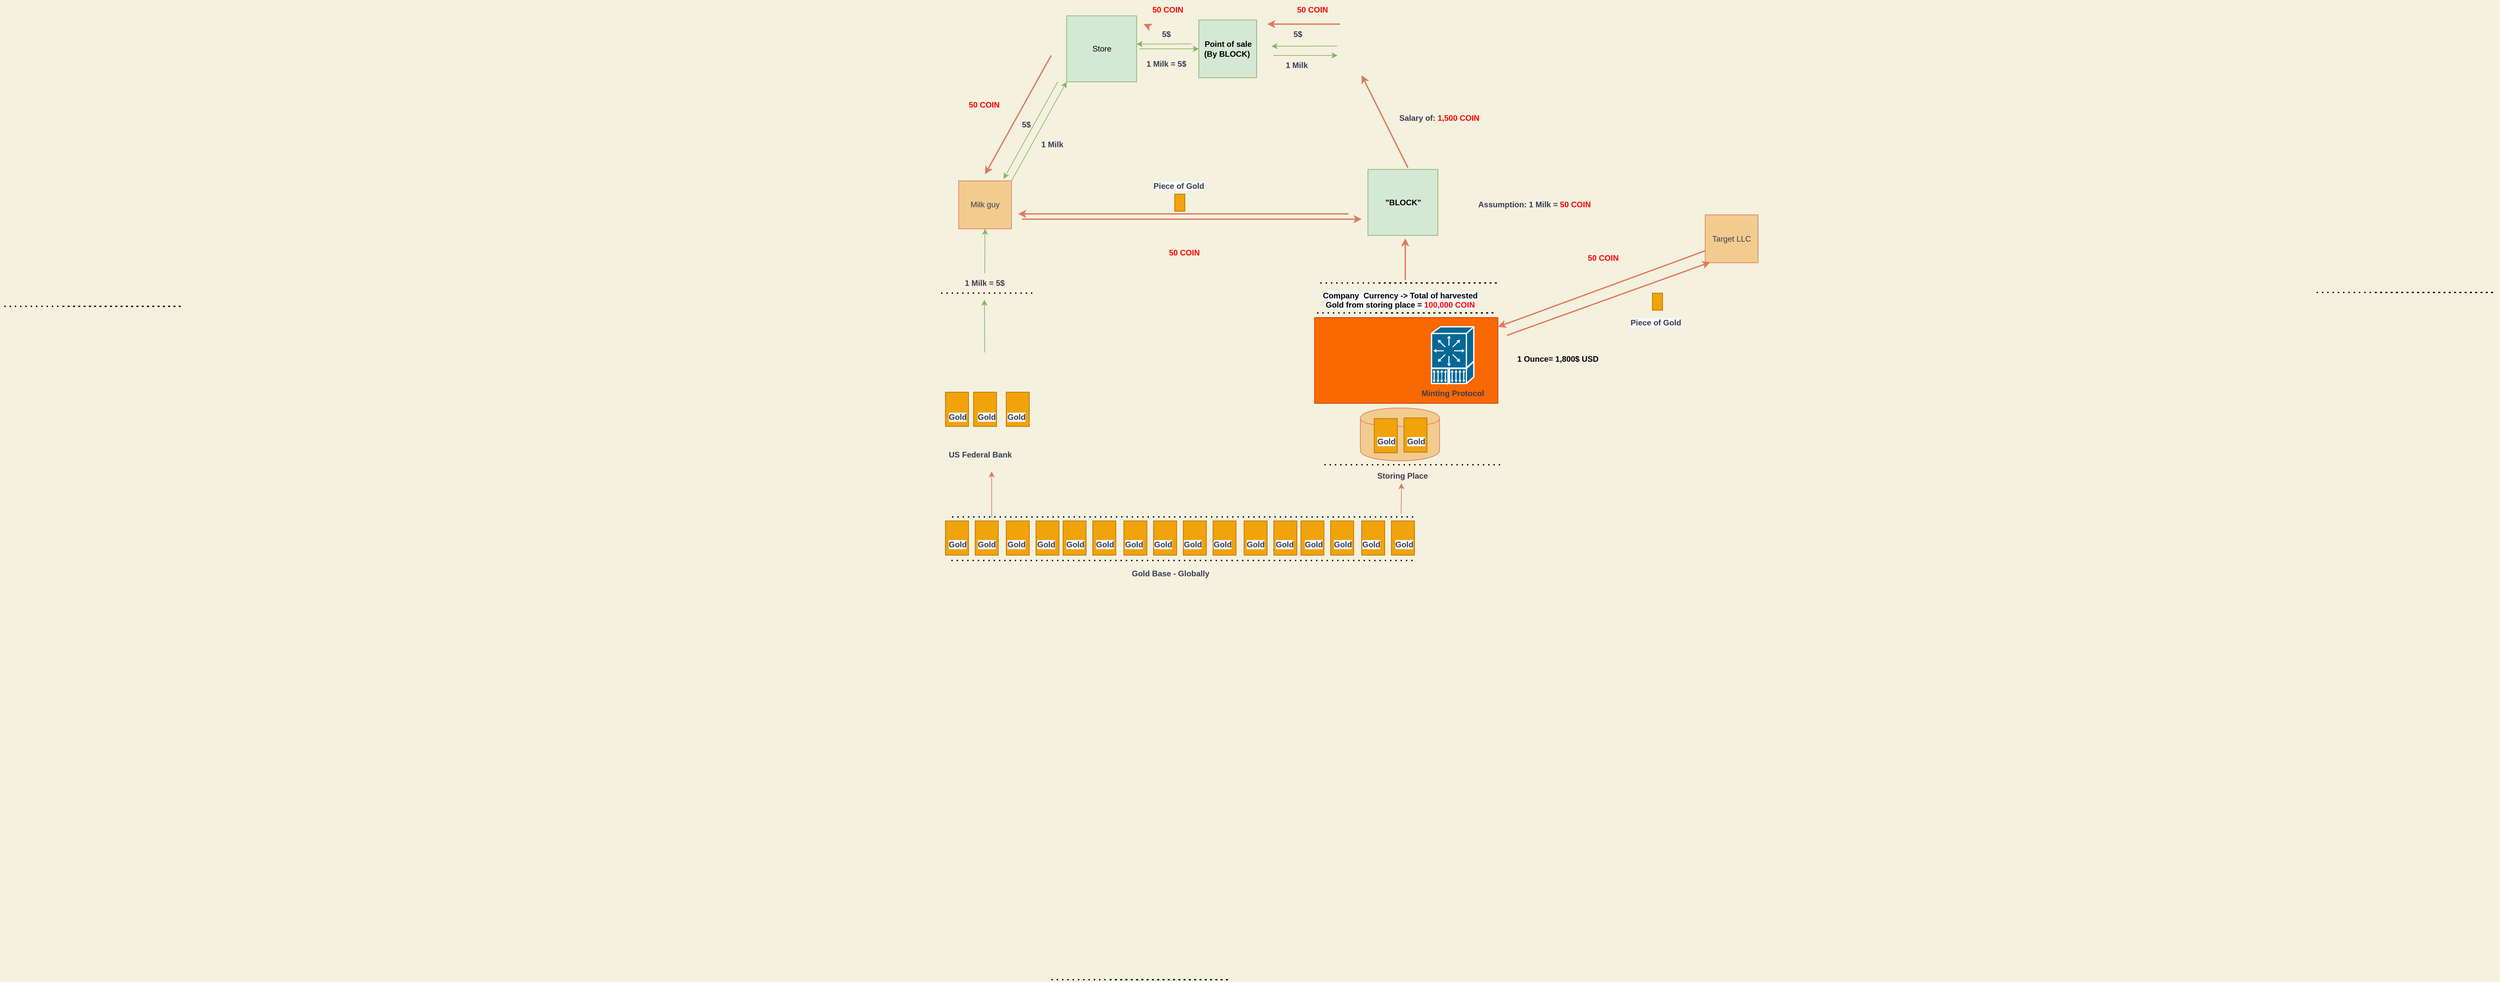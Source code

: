 <mxfile version="16.6.1" type="github" pages="3">
  <diagram id="1RQBEhvvw9E_qo1DuB-Y" name="Concept">
    <mxGraphModel dx="2782" dy="722" grid="1" gridSize="10" guides="1" tooltips="1" connect="1" arrows="1" fold="1" page="0" pageScale="1" pageWidth="850" pageHeight="1100" background="#F4F1DE" math="0" shadow="0">
      <root>
        <mxCell id="0" />
        <mxCell id="1" parent="0" />
        <mxCell id="aySLqCmoyYP6cFKyh9WH-125" value="" style="rounded=0;whiteSpace=wrap;html=1;labelBackgroundColor=#FF3333;sketch=0;fontColor=#000000;strokeColor=#C73500;fillColor=#fa6800;" parent="1" vertex="1">
          <mxGeometry x="638.75" y="677" width="277.5" height="130" as="geometry" />
        </mxCell>
        <mxCell id="aySLqCmoyYP6cFKyh9WH-80" value="" style="shape=cylinder;whiteSpace=wrap;html=1;boundedLbl=1;backgroundOutline=1;rounded=0;sketch=0;fontColor=#393C56;strokeColor=#E07A5F;fillColor=#F2CC8F;" parent="1" vertex="1">
          <mxGeometry x="708" y="814" width="120" height="80" as="geometry" />
        </mxCell>
        <mxCell id="aySLqCmoyYP6cFKyh9WH-1" value="&lt;b&gt;Point of sale (By BLOCK)&amp;nbsp;&lt;/b&gt;" style="whiteSpace=wrap;html=1;aspect=fixed;fillColor=#d5e8d4;strokeColor=#82b366;" parent="1" vertex="1">
          <mxGeometry x="463.5" y="226.25" width="87.5" height="87.5" as="geometry" />
        </mxCell>
        <mxCell id="aySLqCmoyYP6cFKyh9WH-3" value="Store" style="whiteSpace=wrap;html=1;aspect=fixed;fillColor=#d5e8d4;strokeColor=#82b366;" parent="1" vertex="1">
          <mxGeometry x="263.5" y="220" width="105.88" height="100" as="geometry" />
        </mxCell>
        <mxCell id="aySLqCmoyYP6cFKyh9WH-4" value="Milk guy" style="whiteSpace=wrap;html=1;aspect=fixed;fillColor=#F2CC8F;strokeColor=#E07A5F;fontColor=#393C56;" parent="1" vertex="1">
          <mxGeometry x="100" y="470" width="80" height="72.61" as="geometry" />
        </mxCell>
        <mxCell id="aySLqCmoyYP6cFKyh9WH-5" value="" style="endArrow=classic;html=1;rounded=0;entryX=0;entryY=1;entryDx=0;entryDy=0;exitX=1;exitY=0;exitDx=0;exitDy=0;labelBackgroundColor=#F4F1DE;strokeColor=#82b366;fontColor=#393C56;fillColor=#d5e8d4;" parent="1" source="aySLqCmoyYP6cFKyh9WH-4" target="aySLqCmoyYP6cFKyh9WH-3" edge="1">
          <mxGeometry width="50" height="50" relative="1" as="geometry">
            <mxPoint x="230" y="520" as="sourcePoint" />
            <mxPoint x="280" y="470" as="targetPoint" />
          </mxGeometry>
        </mxCell>
        <mxCell id="aySLqCmoyYP6cFKyh9WH-6" value="" style="endArrow=classic;html=1;rounded=0;labelBackgroundColor=#F4F1DE;strokeColor=#82b366;fontColor=#393C56;fillColor=#d5e8d4;" parent="1" target="aySLqCmoyYP6cFKyh9WH-1" edge="1">
          <mxGeometry width="50" height="50" relative="1" as="geometry">
            <mxPoint x="373.5" y="270" as="sourcePoint" />
            <mxPoint x="433.5" y="270" as="targetPoint" />
          </mxGeometry>
        </mxCell>
        <mxCell id="aySLqCmoyYP6cFKyh9WH-9" value="1 Milk = 5$" style="text;html=1;strokeColor=none;fillColor=none;align=center;verticalAlign=middle;whiteSpace=wrap;rounded=0;sketch=0;fontColor=#393C56;fontStyle=1" parent="1" vertex="1">
          <mxGeometry x="90" y="610" width="99" height="30" as="geometry" />
        </mxCell>
        <mxCell id="aySLqCmoyYP6cFKyh9WH-10" value="" style="endArrow=classic;html=1;rounded=0;entryX=0.5;entryY=1;entryDx=0;entryDy=0;exitX=0.5;exitY=0;exitDx=0;exitDy=0;labelBackgroundColor=#F4F1DE;strokeColor=#82b366;fontColor=#393C56;fillColor=#d5e8d4;" parent="1" source="aySLqCmoyYP6cFKyh9WH-9" target="aySLqCmoyYP6cFKyh9WH-4" edge="1">
          <mxGeometry width="50" height="50" relative="1" as="geometry">
            <mxPoint x="60" y="640" as="sourcePoint" />
            <mxPoint x="170" y="590" as="targetPoint" />
          </mxGeometry>
        </mxCell>
        <mxCell id="aySLqCmoyYP6cFKyh9WH-11" value="1 Milk&amp;nbsp;" style="text;html=1;strokeColor=none;fillColor=none;align=center;verticalAlign=middle;whiteSpace=wrap;rounded=0;sketch=0;fontColor=#393C56;fontStyle=1" parent="1" vertex="1">
          <mxGeometry x="194" y="400" width="99" height="30" as="geometry" />
        </mxCell>
        <mxCell id="aySLqCmoyYP6cFKyh9WH-12" value="1 Milk = 5$" style="text;html=1;strokeColor=none;fillColor=none;align=center;verticalAlign=middle;whiteSpace=wrap;rounded=0;sketch=0;fontColor=#393C56;fontStyle=1" parent="1" vertex="1">
          <mxGeometry x="364.5" y="277.5" width="99" height="30" as="geometry" />
        </mxCell>
        <mxCell id="aySLqCmoyYP6cFKyh9WH-13" value="5$" style="text;html=1;strokeColor=none;fillColor=none;align=center;verticalAlign=middle;whiteSpace=wrap;rounded=0;sketch=0;fontColor=#393C56;fontStyle=1" parent="1" vertex="1">
          <mxGeometry x="153" y="370" width="99" height="30" as="geometry" />
        </mxCell>
        <mxCell id="aySLqCmoyYP6cFKyh9WH-14" value="" style="endArrow=classic;html=1;rounded=0;labelBackgroundColor=#F4F1DE;strokeColor=#82b366;fontColor=#393C56;fillColor=#d5e8d4;" parent="1" edge="1">
          <mxGeometry width="50" height="50" relative="1" as="geometry">
            <mxPoint x="250" y="320" as="sourcePoint" />
            <mxPoint x="168" y="467" as="targetPoint" />
          </mxGeometry>
        </mxCell>
        <mxCell id="aySLqCmoyYP6cFKyh9WH-16" value="" style="endArrow=classic;html=1;rounded=0;labelBackgroundColor=#F4F1DE;strokeColor=#82b366;fontColor=#393C56;fillColor=#d5e8d4;exitX=0;exitY=0;exitDx=0;exitDy=0;" parent="1" edge="1">
          <mxGeometry width="50" height="50" relative="1" as="geometry">
            <mxPoint x="576.5" y="280" as="sourcePoint" />
            <mxPoint x="673.5" y="280" as="targetPoint" />
          </mxGeometry>
        </mxCell>
        <mxCell id="aySLqCmoyYP6cFKyh9WH-17" value="1 Milk&amp;nbsp;" style="text;html=1;strokeColor=none;fillColor=none;align=center;verticalAlign=middle;whiteSpace=wrap;rounded=0;sketch=0;fontColor=#393C56;fontStyle=1" parent="1" vertex="1">
          <mxGeometry x="563.5" y="280" width="99" height="30" as="geometry" />
        </mxCell>
        <mxCell id="aySLqCmoyYP6cFKyh9WH-18" value="5$" style="text;html=1;strokeColor=none;fillColor=none;align=center;verticalAlign=middle;whiteSpace=wrap;rounded=0;sketch=0;fontColor=#393C56;fontStyle=1" parent="1" vertex="1">
          <mxGeometry x="563.5" y="232.5" width="99" height="30" as="geometry" />
        </mxCell>
        <mxCell id="aySLqCmoyYP6cFKyh9WH-19" value="" style="endArrow=classic;html=1;rounded=0;labelBackgroundColor=#F4F1DE;strokeColor=#82b366;fontColor=#393C56;fillColor=#d5e8d4;exitX=-0.011;exitY=0.429;exitDx=0;exitDy=0;exitPerimeter=0;" parent="1" edge="1">
          <mxGeometry width="50" height="50" relative="1" as="geometry">
            <mxPoint x="672.648" y="265.747" as="sourcePoint" />
            <mxPoint x="573.5" y="266" as="targetPoint" />
          </mxGeometry>
        </mxCell>
        <mxCell id="aySLqCmoyYP6cFKyh9WH-22" value="" style="shape=image;html=1;verticalAlign=top;verticalLabelPosition=bottom;labelBackgroundColor=#ffffff;imageAspect=0;aspect=fixed;image=https://cdn0.iconfinder.com/data/icons/user-pictures/100/malecostume-128.png;rounded=0;sketch=0;fontColor=#393C56;strokeColor=#E07A5F;fillColor=#F2CC8F;" parent="1" vertex="1">
          <mxGeometry x="683.5" y="241" width="58" height="58" as="geometry" />
        </mxCell>
        <mxCell id="aySLqCmoyYP6cFKyh9WH-24" value="" style="shape=image;html=1;verticalAlign=top;verticalLabelPosition=bottom;labelBackgroundColor=#ffffff;imageAspect=0;aspect=fixed;image=https://cdn1.iconfinder.com/data/icons/office-workers-2/64/Office_Outline_Icon_64px_storage_pencil-128.png;rounded=0;sketch=0;fontColor=#393C56;strokeColor=#E07A5F;fillColor=#F2CC8F;" parent="1" vertex="1">
          <mxGeometry x="33" y="730" width="150" height="150" as="geometry" />
        </mxCell>
        <mxCell id="aySLqCmoyYP6cFKyh9WH-25" value="" style="shape=image;html=1;verticalAlign=top;verticalLabelPosition=bottom;labelBackgroundColor=#ffffff;imageAspect=0;aspect=fixed;image=https://cdn1.iconfinder.com/data/icons/office-workers-2/64/Office_Outline_Icon_64px_storage_pencil-128.png;rounded=0;sketch=0;fontColor=#393C56;strokeColor=#E07A5F;fillColor=#F2CC8F;" parent="1" vertex="1">
          <mxGeometry x="59.94" y="730" width="150" height="150" as="geometry" />
        </mxCell>
        <mxCell id="aySLqCmoyYP6cFKyh9WH-26" value="" style="shape=image;html=1;verticalAlign=top;verticalLabelPosition=bottom;labelBackgroundColor=#ffffff;imageAspect=0;aspect=fixed;image=https://cdn1.iconfinder.com/data/icons/office-workers-2/64/Office_Outline_Icon_64px_storage_pencil-128.png;rounded=0;sketch=0;fontColor=#393C56;strokeColor=#E07A5F;fillColor=#F2CC8F;" parent="1" vertex="1">
          <mxGeometry x="102" y="730" width="150" height="150" as="geometry" />
        </mxCell>
        <mxCell id="aySLqCmoyYP6cFKyh9WH-27" value="US&amp;nbsp;&lt;span&gt;Federal Bank&amp;nbsp;&lt;/span&gt;" style="text;html=1;strokeColor=none;fillColor=none;align=center;verticalAlign=middle;whiteSpace=wrap;rounded=0;sketch=0;fontColor=#393C56;fontStyle=1" parent="1" vertex="1">
          <mxGeometry x="54.44" y="870" width="161" height="30" as="geometry" />
        </mxCell>
        <mxCell id="aySLqCmoyYP6cFKyh9WH-28" value="" style="endArrow=classic;html=1;rounded=0;labelBackgroundColor=#F4F1DE;strokeColor=#82b366;fontColor=#393C56;fillColor=#d5e8d4;exitX=0.25;exitY=0;exitDx=0;exitDy=0;" parent="1" source="aySLqCmoyYP6cFKyh9WH-26" edge="1">
          <mxGeometry width="50" height="50" relative="1" as="geometry">
            <mxPoint x="170" y="710" as="sourcePoint" />
            <mxPoint x="139" y="650" as="targetPoint" />
          </mxGeometry>
        </mxCell>
        <mxCell id="aySLqCmoyYP6cFKyh9WH-30" value="" style="rounded=0;whiteSpace=wrap;html=1;sketch=0;fontColor=#000000;strokeColor=#BD7000;fillColor=#f0a30a;fontStyle=1" parent="1" vertex="1">
          <mxGeometry x="80" y="985" width="35" height="52" as="geometry" />
        </mxCell>
        <mxCell id="aySLqCmoyYP6cFKyh9WH-31" value="" style="rounded=0;whiteSpace=wrap;html=1;sketch=0;fontColor=#000000;strokeColor=#BD7000;fillColor=#f0a30a;fontStyle=1" parent="1" vertex="1">
          <mxGeometry x="125" y="985" width="35" height="52" as="geometry" />
        </mxCell>
        <mxCell id="aySLqCmoyYP6cFKyh9WH-32" value="" style="rounded=0;whiteSpace=wrap;html=1;sketch=0;fontColor=#000000;strokeColor=#BD7000;fillColor=#f0a30a;fontStyle=1" parent="1" vertex="1">
          <mxGeometry x="172" y="985" width="35" height="52" as="geometry" />
        </mxCell>
        <mxCell id="aySLqCmoyYP6cFKyh9WH-33" value="" style="rounded=0;whiteSpace=wrap;html=1;sketch=0;fontColor=#000000;strokeColor=#BD7000;fillColor=#f0a30a;fontStyle=1" parent="1" vertex="1">
          <mxGeometry x="217" y="985" width="35" height="52" as="geometry" />
        </mxCell>
        <mxCell id="aySLqCmoyYP6cFKyh9WH-34" value="" style="rounded=0;whiteSpace=wrap;html=1;sketch=0;fontColor=#000000;strokeColor=#BD7000;fillColor=#f0a30a;" parent="1" vertex="1">
          <mxGeometry x="258" y="985" width="35" height="52" as="geometry" />
        </mxCell>
        <mxCell id="aySLqCmoyYP6cFKyh9WH-35" value="" style="rounded=0;whiteSpace=wrap;html=1;sketch=0;fontColor=#000000;strokeColor=#BD7000;fillColor=#f0a30a;" parent="1" vertex="1">
          <mxGeometry x="303" y="985" width="35" height="52" as="geometry" />
        </mxCell>
        <mxCell id="aySLqCmoyYP6cFKyh9WH-36" value="" style="rounded=0;whiteSpace=wrap;html=1;sketch=0;fontColor=#000000;strokeColor=#BD7000;fillColor=#f0a30a;" parent="1" vertex="1">
          <mxGeometry x="350" y="985" width="35" height="52" as="geometry" />
        </mxCell>
        <mxCell id="aySLqCmoyYP6cFKyh9WH-37" value="" style="rounded=0;whiteSpace=wrap;html=1;sketch=0;fontColor=#000000;strokeColor=#BD7000;fillColor=#f0a30a;" parent="1" vertex="1">
          <mxGeometry x="395" y="985" width="35" height="52" as="geometry" />
        </mxCell>
        <mxCell id="aySLqCmoyYP6cFKyh9WH-38" value="" style="rounded=0;whiteSpace=wrap;html=1;sketch=0;fontColor=#000000;strokeColor=#BD7000;fillColor=#f0a30a;fontStyle=1" parent="1" vertex="1">
          <mxGeometry x="440" y="985" width="35" height="52" as="geometry" />
        </mxCell>
        <mxCell id="aySLqCmoyYP6cFKyh9WH-39" value="" style="rounded=0;whiteSpace=wrap;html=1;sketch=0;fontColor=#000000;strokeColor=#BD7000;fillColor=#f0a30a;fontStyle=1" parent="1" vertex="1">
          <mxGeometry x="485" y="985" width="35" height="52" as="geometry" />
        </mxCell>
        <mxCell id="aySLqCmoyYP6cFKyh9WH-40" value="" style="rounded=0;whiteSpace=wrap;html=1;sketch=0;fontColor=#000000;strokeColor=#BD7000;fillColor=#f0a30a;fontStyle=1" parent="1" vertex="1">
          <mxGeometry x="532" y="985" width="35" height="52" as="geometry" />
        </mxCell>
        <mxCell id="aySLqCmoyYP6cFKyh9WH-41" value="" style="rounded=0;whiteSpace=wrap;html=1;sketch=0;fontColor=#000000;strokeColor=#BD7000;fillColor=#f0a30a;fontStyle=1" parent="1" vertex="1">
          <mxGeometry x="577" y="985" width="35" height="52" as="geometry" />
        </mxCell>
        <mxCell id="aySLqCmoyYP6cFKyh9WH-42" value="" style="rounded=0;whiteSpace=wrap;html=1;sketch=0;fontColor=#000000;strokeColor=#BD7000;fillColor=#f0a30a;" parent="1" vertex="1">
          <mxGeometry x="618" y="985" width="35" height="52" as="geometry" />
        </mxCell>
        <mxCell id="aySLqCmoyYP6cFKyh9WH-43" value="" style="rounded=0;whiteSpace=wrap;html=1;sketch=0;fontColor=#000000;strokeColor=#BD7000;fillColor=#f0a30a;" parent="1" vertex="1">
          <mxGeometry x="663" y="985" width="35" height="52" as="geometry" />
        </mxCell>
        <mxCell id="aySLqCmoyYP6cFKyh9WH-44" value="" style="rounded=0;whiteSpace=wrap;html=1;sketch=0;fontColor=#000000;strokeColor=#BD7000;fillColor=#f0a30a;" parent="1" vertex="1">
          <mxGeometry x="710" y="985" width="35" height="52" as="geometry" />
        </mxCell>
        <mxCell id="aySLqCmoyYP6cFKyh9WH-45" value="" style="rounded=0;whiteSpace=wrap;html=1;sketch=0;fontColor=#000000;strokeColor=#BD7000;fillColor=#f0a30a;" parent="1" vertex="1">
          <mxGeometry x="755" y="985" width="35" height="52" as="geometry" />
        </mxCell>
        <mxCell id="aySLqCmoyYP6cFKyh9WH-46" value="&lt;b&gt;Gold&lt;/b&gt;&lt;b&gt;&amp;nbsp;Base - Globally&amp;nbsp;&lt;/b&gt;" style="text;html=1;strokeColor=none;fillColor=none;align=center;verticalAlign=middle;whiteSpace=wrap;rounded=0;sketch=0;fontColor=#393C56;" parent="1" vertex="1">
          <mxGeometry x="360" y="1050" width="125" height="30" as="geometry" />
        </mxCell>
        <mxCell id="aySLqCmoyYP6cFKyh9WH-47" value="" style="endArrow=none;dashed=1;html=1;dashPattern=1 3;strokeWidth=2;rounded=1;sketch=0;fontColor=#393C56;fillColor=#F2CC8F;curved=0;" parent="1" edge="1">
          <mxGeometry width="50" height="50" relative="1" as="geometry">
            <mxPoint x="90" y="979" as="sourcePoint" />
            <mxPoint x="790" y="979" as="targetPoint" />
            <Array as="points">
              <mxPoint x="90" y="979" />
            </Array>
          </mxGeometry>
        </mxCell>
        <mxCell id="aySLqCmoyYP6cFKyh9WH-48" value="" style="endArrow=none;dashed=1;html=1;dashPattern=1 3;strokeWidth=2;rounded=1;sketch=0;fontColor=#393C56;fillColor=#F2CC8F;curved=0;" parent="1" edge="1">
          <mxGeometry width="50" height="50" relative="1" as="geometry">
            <mxPoint x="89" y="1045" as="sourcePoint" />
            <mxPoint x="789" y="1045" as="targetPoint" />
            <Array as="points">
              <mxPoint x="89" y="1045" />
            </Array>
          </mxGeometry>
        </mxCell>
        <mxCell id="aySLqCmoyYP6cFKyh9WH-49" value="" style="rounded=0;whiteSpace=wrap;html=1;sketch=0;fontColor=#000000;strokeColor=#BD7000;fillColor=#f0a30a;fontStyle=1" parent="1" vertex="1">
          <mxGeometry x="122.5" y="790" width="35" height="52" as="geometry" />
        </mxCell>
        <mxCell id="aySLqCmoyYP6cFKyh9WH-50" value="" style="rounded=0;whiteSpace=wrap;html=1;sketch=0;fontColor=#000000;strokeColor=#BD7000;fillColor=#f0a30a;fontStyle=1" parent="1" vertex="1">
          <mxGeometry x="80" y="790" width="35" height="52" as="geometry" />
        </mxCell>
        <mxCell id="aySLqCmoyYP6cFKyh9WH-51" value="" style="rounded=0;whiteSpace=wrap;html=1;sketch=0;fontColor=#000000;strokeColor=#BD7000;fillColor=#f0a30a;fontStyle=1" parent="1" vertex="1">
          <mxGeometry x="172" y="790" width="35" height="52" as="geometry" />
        </mxCell>
        <mxCell id="aySLqCmoyYP6cFKyh9WH-52" value="" style="endArrow=none;dashed=1;html=1;dashPattern=1 3;strokeWidth=2;rounded=1;sketch=0;fontColor=#393C56;fillColor=#F2CC8F;curved=0;" parent="1" edge="1">
          <mxGeometry width="50" height="50" relative="1" as="geometry">
            <mxPoint x="73.5" y="640" as="sourcePoint" />
            <mxPoint x="211.5" y="640" as="targetPoint" />
            <Array as="points">
              <mxPoint x="73.5" y="640" />
            </Array>
          </mxGeometry>
        </mxCell>
        <mxCell id="aySLqCmoyYP6cFKyh9WH-54" value="" style="endArrow=classic;html=1;rounded=1;sketch=0;fontColor=#393C56;strokeColor=#E07A5F;fillColor=#F2CC8F;curved=0;" parent="1" edge="1">
          <mxGeometry width="50" height="50" relative="1" as="geometry">
            <mxPoint x="150" y="980" as="sourcePoint" />
            <mxPoint x="150" y="910" as="targetPoint" />
          </mxGeometry>
        </mxCell>
        <mxCell id="aySLqCmoyYP6cFKyh9WH-56" value="&lt;b&gt;&quot;BLOCK&quot;&lt;/b&gt;" style="whiteSpace=wrap;html=1;aspect=fixed;fillColor=#d5e8d4;strokeColor=#82b366;" parent="1" vertex="1">
          <mxGeometry x="719.5" y="452.61" width="105.88" height="100" as="geometry" />
        </mxCell>
        <mxCell id="aySLqCmoyYP6cFKyh9WH-57" value="" style="shape=mxgraph.cisco.computers_and_peripherals.pc_adapter_card;html=1;pointerEvents=1;dashed=0;fillColor=#036897;strokeColor=#ffffff;strokeWidth=2;verticalLabelPosition=bottom;verticalAlign=top;align=center;outlineConnect=0;rounded=0;sketch=0;fontColor=#393C56;" parent="1" vertex="1">
          <mxGeometry x="815.75" y="691" width="64" height="86" as="geometry" />
        </mxCell>
        <mxCell id="aySLqCmoyYP6cFKyh9WH-58" value="" style="rounded=0;whiteSpace=wrap;html=1;sketch=0;fontColor=#000000;strokeColor=#BD7000;fillColor=#f0a30a;" parent="1" vertex="1">
          <mxGeometry x="774" y="829" width="35" height="52" as="geometry" />
        </mxCell>
        <mxCell id="aySLqCmoyYP6cFKyh9WH-59" value="" style="rounded=0;whiteSpace=wrap;html=1;sketch=0;fontColor=#000000;strokeColor=#BD7000;fillColor=#f0a30a;" parent="1" vertex="1">
          <mxGeometry x="729" y="830" width="35" height="52" as="geometry" />
        </mxCell>
        <mxCell id="aySLqCmoyYP6cFKyh9WH-60" value="&lt;b style=&quot;color: rgb(57, 60, 86); font-family: helvetica; font-size: 12px; font-style: normal; letter-spacing: normal; text-align: center; text-indent: 0px; text-transform: none; word-spacing: 0px; background-color: rgb(248, 249, 250);&quot;&gt;Gold&lt;/b&gt;" style="text;whiteSpace=wrap;html=1;fontColor=#393C56;" parent="1" vertex="1">
          <mxGeometry x="83" y="1007" width="50" height="30" as="geometry" />
        </mxCell>
        <mxCell id="aySLqCmoyYP6cFKyh9WH-61" value="&lt;b style=&quot;color: rgb(57, 60, 86); font-family: helvetica; font-size: 12px; font-style: normal; letter-spacing: normal; text-align: center; text-indent: 0px; text-transform: none; word-spacing: 0px; background-color: rgb(248, 249, 250);&quot;&gt;Gold&lt;/b&gt;" style="text;whiteSpace=wrap;html=1;fontColor=#393C56;" parent="1" vertex="1">
          <mxGeometry x="127" y="1007" width="50" height="30" as="geometry" />
        </mxCell>
        <mxCell id="aySLqCmoyYP6cFKyh9WH-62" value="&lt;b style=&quot;color: rgb(57, 60, 86); font-family: helvetica; font-size: 12px; font-style: normal; letter-spacing: normal; text-align: center; text-indent: 0px; text-transform: none; word-spacing: 0px; background-color: rgb(248, 249, 250);&quot;&gt;Gold&lt;/b&gt;" style="text;whiteSpace=wrap;html=1;fontColor=#393C56;" parent="1" vertex="1">
          <mxGeometry x="172" y="1007" width="50" height="30" as="geometry" />
        </mxCell>
        <mxCell id="aySLqCmoyYP6cFKyh9WH-63" value="&lt;b style=&quot;color: rgb(57, 60, 86); font-family: helvetica; font-size: 12px; font-style: normal; letter-spacing: normal; text-align: center; text-indent: 0px; text-transform: none; word-spacing: 0px; background-color: rgb(248, 249, 250);&quot;&gt;Gold&lt;/b&gt;" style="text;whiteSpace=wrap;html=1;fontColor=#393C56;" parent="1" vertex="1">
          <mxGeometry x="217" y="1007" width="50" height="30" as="geometry" />
        </mxCell>
        <mxCell id="aySLqCmoyYP6cFKyh9WH-64" value="&lt;b style=&quot;color: rgb(57, 60, 86); font-family: helvetica; font-size: 12px; font-style: normal; letter-spacing: normal; text-align: center; text-indent: 0px; text-transform: none; word-spacing: 0px; background-color: rgb(248, 249, 250);&quot;&gt;Gold&lt;/b&gt;" style="text;whiteSpace=wrap;html=1;fontColor=#393C56;" parent="1" vertex="1">
          <mxGeometry x="261" y="1007" width="50" height="30" as="geometry" />
        </mxCell>
        <mxCell id="aySLqCmoyYP6cFKyh9WH-65" value="&lt;b style=&quot;color: rgb(57, 60, 86); font-family: helvetica; font-size: 12px; font-style: normal; letter-spacing: normal; text-align: center; text-indent: 0px; text-transform: none; word-spacing: 0px; background-color: rgb(248, 249, 250);&quot;&gt;Gold&lt;/b&gt;" style="text;whiteSpace=wrap;html=1;fontColor=#393C56;" parent="1" vertex="1">
          <mxGeometry x="306" y="1007" width="50" height="30" as="geometry" />
        </mxCell>
        <mxCell id="aySLqCmoyYP6cFKyh9WH-66" value="&lt;b style=&quot;color: rgb(57, 60, 86); font-family: helvetica; font-size: 12px; font-style: normal; letter-spacing: normal; text-align: center; text-indent: 0px; text-transform: none; word-spacing: 0px; background-color: rgb(248, 249, 250);&quot;&gt;Gold&lt;/b&gt;" style="text;whiteSpace=wrap;html=1;fontColor=#393C56;" parent="1" vertex="1">
          <mxGeometry x="350" y="1007" width="50" height="30" as="geometry" />
        </mxCell>
        <mxCell id="aySLqCmoyYP6cFKyh9WH-67" value="&lt;b style=&quot;color: rgb(57, 60, 86); font-family: helvetica; font-size: 12px; font-style: normal; letter-spacing: normal; text-align: center; text-indent: 0px; text-transform: none; word-spacing: 0px; background-color: rgb(248, 249, 250);&quot;&gt;Gold&lt;/b&gt;" style="text;whiteSpace=wrap;html=1;fontColor=#393C56;" parent="1" vertex="1">
          <mxGeometry x="394" y="1007" width="50" height="30" as="geometry" />
        </mxCell>
        <mxCell id="aySLqCmoyYP6cFKyh9WH-68" value="&lt;b style=&quot;color: rgb(57, 60, 86); font-family: helvetica; font-size: 12px; font-style: normal; letter-spacing: normal; text-align: center; text-indent: 0px; text-transform: none; word-spacing: 0px; background-color: rgb(248, 249, 250);&quot;&gt;Gold&lt;/b&gt;" style="text;whiteSpace=wrap;html=1;fontColor=#393C56;" parent="1" vertex="1">
          <mxGeometry x="439" y="1007" width="50" height="30" as="geometry" />
        </mxCell>
        <mxCell id="aySLqCmoyYP6cFKyh9WH-69" value="&lt;b style=&quot;color: rgb(57, 60, 86); font-family: helvetica; font-size: 12px; font-style: normal; letter-spacing: normal; text-align: center; text-indent: 0px; text-transform: none; word-spacing: 0px; background-color: rgb(248, 249, 250);&quot;&gt;Gold&lt;/b&gt;" style="text;whiteSpace=wrap;html=1;fontColor=#393C56;" parent="1" vertex="1">
          <mxGeometry x="484" y="1007" width="50" height="30" as="geometry" />
        </mxCell>
        <mxCell id="aySLqCmoyYP6cFKyh9WH-70" value="&lt;b style=&quot;color: rgb(57, 60, 86); font-family: helvetica; font-size: 12px; font-style: normal; letter-spacing: normal; text-align: center; text-indent: 0px; text-transform: none; word-spacing: 0px; background-color: rgb(248, 249, 250);&quot;&gt;Gold&lt;/b&gt;" style="text;whiteSpace=wrap;html=1;fontColor=#393C56;" parent="1" vertex="1">
          <mxGeometry x="534" y="1007" width="50" height="30" as="geometry" />
        </mxCell>
        <mxCell id="aySLqCmoyYP6cFKyh9WH-71" value="&lt;b style=&quot;color: rgb(57, 60, 86); font-family: helvetica; font-size: 12px; font-style: normal; letter-spacing: normal; text-align: center; text-indent: 0px; text-transform: none; word-spacing: 0px; background-color: rgb(248, 249, 250);&quot;&gt;Gold&lt;/b&gt;" style="text;whiteSpace=wrap;html=1;fontColor=#393C56;" parent="1" vertex="1">
          <mxGeometry x="577.5" y="1007" width="50" height="30" as="geometry" />
        </mxCell>
        <mxCell id="aySLqCmoyYP6cFKyh9WH-72" value="&lt;b style=&quot;color: rgb(57, 60, 86); font-family: helvetica; font-size: 12px; font-style: normal; letter-spacing: normal; text-align: center; text-indent: 0px; text-transform: none; word-spacing: 0px; background-color: rgb(248, 249, 250);&quot;&gt;Gold&lt;/b&gt;" style="text;whiteSpace=wrap;html=1;fontColor=#393C56;" parent="1" vertex="1">
          <mxGeometry x="622" y="1007" width="50" height="30" as="geometry" />
        </mxCell>
        <mxCell id="aySLqCmoyYP6cFKyh9WH-73" value="&lt;b style=&quot;color: rgb(57, 60, 86); font-family: helvetica; font-size: 12px; font-style: normal; letter-spacing: normal; text-align: center; text-indent: 0px; text-transform: none; word-spacing: 0px; background-color: rgb(248, 249, 250);&quot;&gt;Gold&lt;/b&gt;" style="text;whiteSpace=wrap;html=1;fontColor=#393C56;" parent="1" vertex="1">
          <mxGeometry x="665.75" y="1007" width="50" height="30" as="geometry" />
        </mxCell>
        <mxCell id="aySLqCmoyYP6cFKyh9WH-74" value="&lt;b style=&quot;color: rgb(57, 60, 86); font-family: helvetica; font-size: 12px; font-style: normal; letter-spacing: normal; text-align: center; text-indent: 0px; text-transform: none; word-spacing: 0px; background-color: rgb(248, 249, 250);&quot;&gt;Gold&lt;/b&gt;" style="text;whiteSpace=wrap;html=1;fontColor=#393C56;" parent="1" vertex="1">
          <mxGeometry x="709.25" y="1007" width="50" height="30" as="geometry" />
        </mxCell>
        <mxCell id="aySLqCmoyYP6cFKyh9WH-75" value="&lt;b style=&quot;color: rgb(57, 60, 86); font-family: helvetica; font-size: 12px; font-style: normal; letter-spacing: normal; text-align: center; text-indent: 0px; text-transform: none; word-spacing: 0px; background-color: rgb(248, 249, 250);&quot;&gt;Gold&lt;/b&gt;" style="text;whiteSpace=wrap;html=1;fontColor=#393C56;" parent="1" vertex="1">
          <mxGeometry x="759.25" y="1007" width="50" height="30" as="geometry" />
        </mxCell>
        <mxCell id="aySLqCmoyYP6cFKyh9WH-77" value="" style="endArrow=classic;html=1;rounded=1;sketch=0;fontColor=#393C56;strokeColor=#E07A5F;fillColor=#F2CC8F;curved=0;" parent="1" edge="1">
          <mxGeometry width="50" height="50" relative="1" as="geometry">
            <mxPoint x="769.75" y="974" as="sourcePoint" />
            <mxPoint x="770" y="928" as="targetPoint" />
            <Array as="points">
              <mxPoint x="770.25" y="944" />
            </Array>
          </mxGeometry>
        </mxCell>
        <mxCell id="aySLqCmoyYP6cFKyh9WH-78" value="&lt;b style=&quot;color: rgb(57, 60, 86); font-family: helvetica; font-size: 12px; font-style: normal; letter-spacing: normal; text-align: center; text-indent: 0px; text-transform: none; word-spacing: 0px; background-color: rgb(248, 249, 250);&quot;&gt;Gold&lt;/b&gt;" style="text;whiteSpace=wrap;html=1;fontColor=#393C56;" parent="1" vertex="1">
          <mxGeometry x="731.5" y="851" width="50" height="30" as="geometry" />
        </mxCell>
        <mxCell id="aySLqCmoyYP6cFKyh9WH-79" value="&lt;b style=&quot;color: rgb(57, 60, 86); font-family: helvetica; font-size: 12px; font-style: normal; letter-spacing: normal; text-align: center; text-indent: 0px; text-transform: none; word-spacing: 0px; background-color: rgb(248, 249, 250);&quot;&gt;Gold&lt;/b&gt;" style="text;whiteSpace=wrap;html=1;fontColor=#393C56;" parent="1" vertex="1">
          <mxGeometry x="776.5" y="851" width="50" height="30" as="geometry" />
        </mxCell>
        <mxCell id="aySLqCmoyYP6cFKyh9WH-82" value="Storing Place" style="text;html=1;strokeColor=none;fillColor=none;align=center;verticalAlign=middle;whiteSpace=wrap;rounded=0;sketch=0;fontColor=#393C56;fontStyle=1" parent="1" vertex="1">
          <mxGeometry x="722" y="902" width="100" height="30" as="geometry" />
        </mxCell>
        <mxCell id="aySLqCmoyYP6cFKyh9WH-85" value="Minting Protocol" style="text;html=1;strokeColor=none;fillColor=none;align=center;verticalAlign=middle;whiteSpace=wrap;rounded=0;sketch=0;fontColor=#393C56;fontStyle=1" parent="1" vertex="1">
          <mxGeometry x="797.75" y="777" width="100" height="30" as="geometry" />
        </mxCell>
        <mxCell id="aySLqCmoyYP6cFKyh9WH-87" value="" style="shape=image;html=1;verticalAlign=top;verticalLabelPosition=bottom;labelBackgroundColor=#ffffff;imageAspect=0;aspect=fixed;image=https://cdn1.iconfinder.com/data/icons/hawcons/32/698350-icon-66-document-file-numbers-128.png;rounded=0;sketch=0;fontColor=#393C56;strokeColor=#E07A5F;fillColor=#F2CC8F;" parent="1" vertex="1">
          <mxGeometry x="724" y="719" width="28" height="28" as="geometry" />
        </mxCell>
        <mxCell id="aySLqCmoyYP6cFKyh9WH-90" value="" style="shape=image;html=1;verticalAlign=top;verticalLabelPosition=bottom;labelBackgroundColor=#ffffff;imageAspect=0;aspect=fixed;image=https://cdn1.iconfinder.com/data/icons/hawcons/32/698350-icon-66-document-file-numbers-128.png;rounded=0;sketch=0;fontColor=#393C56;strokeColor=#E07A5F;fillColor=#F2CC8F;" parent="1" vertex="1">
          <mxGeometry x="708" y="743" width="28" height="28" as="geometry" />
        </mxCell>
        <mxCell id="aySLqCmoyYP6cFKyh9WH-91" value="" style="shape=image;html=1;verticalAlign=top;verticalLabelPosition=bottom;labelBackgroundColor=#ffffff;imageAspect=0;aspect=fixed;image=https://cdn1.iconfinder.com/data/icons/hawcons/32/698350-icon-66-document-file-numbers-128.png;rounded=0;sketch=0;fontColor=#393C56;strokeColor=#E07A5F;fillColor=#F2CC8F;" parent="1" vertex="1">
          <mxGeometry x="689" y="719" width="28" height="28" as="geometry" />
        </mxCell>
        <mxCell id="aySLqCmoyYP6cFKyh9WH-92" value="" style="shape=image;html=1;verticalAlign=top;verticalLabelPosition=bottom;labelBackgroundColor=#ffffff;imageAspect=0;aspect=fixed;image=https://cdn1.iconfinder.com/data/icons/hawcons/32/698350-icon-66-document-file-numbers-128.png;rounded=0;sketch=0;fontColor=#393C56;strokeColor=#E07A5F;fillColor=#F2CC8F;" parent="1" vertex="1">
          <mxGeometry x="706" y="691" width="28" height="28" as="geometry" />
        </mxCell>
        <mxCell id="aySLqCmoyYP6cFKyh9WH-93" value="" style="shape=image;html=1;verticalAlign=top;verticalLabelPosition=bottom;labelBackgroundColor=#ffffff;imageAspect=0;aspect=fixed;image=https://cdn1.iconfinder.com/data/icons/hawcons/32/698350-icon-66-document-file-numbers-128.png;rounded=0;sketch=0;fontColor=#393C56;strokeColor=#E07A5F;fillColor=#F2CC8F;" parent="1" vertex="1">
          <mxGeometry x="675" y="691" width="28" height="28" as="geometry" />
        </mxCell>
        <mxCell id="aySLqCmoyYP6cFKyh9WH-94" value="" style="shape=image;html=1;verticalAlign=top;verticalLabelPosition=bottom;labelBackgroundColor=#ffffff;imageAspect=0;aspect=fixed;image=https://cdn1.iconfinder.com/data/icons/hawcons/32/698350-icon-66-document-file-numbers-128.png;rounded=0;sketch=0;fontColor=#393C56;strokeColor=#E07A5F;fillColor=#F2CC8F;" parent="1" vertex="1">
          <mxGeometry x="680" y="743" width="28" height="28" as="geometry" />
        </mxCell>
        <mxCell id="aySLqCmoyYP6cFKyh9WH-95" value="" style="shape=image;html=1;verticalAlign=top;verticalLabelPosition=bottom;labelBackgroundColor=#ffffff;imageAspect=0;aspect=fixed;image=https://cdn1.iconfinder.com/data/icons/hawcons/32/698350-icon-66-document-file-numbers-128.png;rounded=0;sketch=0;fontColor=#393C56;strokeColor=#E07A5F;fillColor=#F2CC8F;" parent="1" vertex="1">
          <mxGeometry x="656" y="719" width="28" height="28" as="geometry" />
        </mxCell>
        <mxCell id="aySLqCmoyYP6cFKyh9WH-98" value="" style="endArrow=none;dashed=1;html=1;dashPattern=1 3;strokeWidth=2;rounded=1;sketch=0;fontColor=#393C56;fillColor=#F2CC8F;curved=0;jumpSize=6;" parent="1" edge="1">
          <mxGeometry width="50" height="50" relative="1" as="geometry">
            <mxPoint x="731.5" y="670" as="sourcePoint" />
            <mxPoint x="637" y="670" as="targetPoint" />
            <Array as="points">
              <mxPoint x="917" y="670" />
            </Array>
          </mxGeometry>
        </mxCell>
        <mxCell id="aySLqCmoyYP6cFKyh9WH-99" value="" style="shape=image;html=1;verticalAlign=top;verticalLabelPosition=bottom;labelBackgroundColor=#ffffff;imageAspect=0;aspect=fixed;image=https://cdn1.iconfinder.com/data/icons/CrystalClear/64x64/apps/package_system.png;rounded=0;sketch=0;fontColor=#393C56;strokeColor=#E07A5F;fillColor=#F2CC8F;" parent="1" vertex="1">
          <mxGeometry x="756.75" y="719" width="41" height="41" as="geometry" />
        </mxCell>
        <mxCell id="aySLqCmoyYP6cFKyh9WH-100" value="" style="endArrow=none;dashed=1;html=1;dashPattern=1 3;strokeWidth=2;rounded=1;sketch=0;fontColor=#393C56;fillColor=#F2CC8F;curved=0;jumpSize=6;" parent="1" edge="1">
          <mxGeometry width="50" height="50" relative="1" as="geometry">
            <mxPoint x="2244.5" y="639" as="sourcePoint" />
            <mxPoint x="2150" y="639" as="targetPoint" />
            <Array as="points">
              <mxPoint x="2430" y="639" />
            </Array>
          </mxGeometry>
        </mxCell>
        <mxCell id="aySLqCmoyYP6cFKyh9WH-102" value="&lt;span style=&quot;text-indent: 0px ; background-color: rgb(248 , 249 , 250)&quot;&gt;&lt;b style=&quot;color: rgb(0 , 0 , 0) ; font-family: &amp;#34;helvetica&amp;#34; ; font-size: 12px ; font-style: normal ; letter-spacing: normal ; text-transform: none ; word-spacing: 0px&quot;&gt;Company&amp;nbsp; &lt;/b&gt;&lt;font color=&quot;#000000&quot; face=&quot;helvetica&quot;&gt;&lt;b&gt;Currency&lt;/b&gt;&lt;/font&gt;&lt;b style=&quot;color: rgb(0 , 0 , 0) ; font-family: &amp;#34;helvetica&amp;#34; ; font-size: 12px ; font-style: normal ; letter-spacing: normal ; text-transform: none ; word-spacing: 0px&quot;&gt;&amp;nbsp;-&amp;gt; Total of harvested Gold from storing place = &lt;/b&gt;&lt;b style=&quot;font-family: &amp;#34;helvetica&amp;#34; ; font-size: 12px ; font-style: normal ; letter-spacing: normal ; text-transform: none ; word-spacing: 0px&quot;&gt;&lt;font color=&quot;#ff0000&quot;&gt;100,000 COIN&lt;/font&gt;&lt;/b&gt;&lt;/span&gt;" style="text;whiteSpace=wrap;html=1;fontColor=#393C56;align=center;" parent="1" vertex="1">
          <mxGeometry x="640.5" y="630" width="255" height="30" as="geometry" />
        </mxCell>
        <mxCell id="aySLqCmoyYP6cFKyh9WH-103" value="" style="endArrow=none;dashed=1;html=1;dashPattern=1 3;strokeWidth=2;rounded=1;sketch=0;fontColor=#393C56;fillColor=#F2CC8F;curved=0;jumpSize=6;" parent="1" edge="1">
          <mxGeometry width="50" height="50" relative="1" as="geometry">
            <mxPoint x="736.5" y="624.66" as="sourcePoint" />
            <mxPoint x="642" y="624.66" as="targetPoint" />
            <Array as="points">
              <mxPoint x="922" y="624.66" />
            </Array>
          </mxGeometry>
        </mxCell>
        <mxCell id="aySLqCmoyYP6cFKyh9WH-104" value="&amp;nbsp;Assumption: 1 Milk = &lt;font color=&quot;#ff0000&quot;&gt;50 COIN&lt;/font&gt;" style="text;html=1;strokeColor=none;fillColor=none;align=center;verticalAlign=middle;whiteSpace=wrap;rounded=0;sketch=0;fontColor=#393C56;fontStyle=1" parent="1" vertex="1">
          <mxGeometry x="870" y="491.31" width="200" height="30" as="geometry" />
        </mxCell>
        <mxCell id="aySLqCmoyYP6cFKyh9WH-105" value="" style="endArrow=classic;html=1;rounded=1;sketch=0;fontColor=#FF0000;strokeColor=#E07A5F;strokeWidth=2;fillColor=#F2CC8F;curved=0;jumpSize=6;" parent="1" edge="1">
          <mxGeometry width="50" height="50" relative="1" as="geometry">
            <mxPoint x="776" y="620" as="sourcePoint" />
            <mxPoint x="776" y="557" as="targetPoint" />
          </mxGeometry>
        </mxCell>
        <mxCell id="aySLqCmoyYP6cFKyh9WH-106" value="" style="endArrow=classic;html=1;rounded=1;sketch=0;fontColor=#FF0000;strokeColor=#E07A5F;strokeWidth=2;fillColor=#F2CC8F;curved=0;jumpSize=6;" parent="1" edge="1">
          <mxGeometry width="50" height="50" relative="1" as="geometry">
            <mxPoint x="780" y="450" as="sourcePoint" />
            <mxPoint x="710" y="310" as="targetPoint" />
          </mxGeometry>
        </mxCell>
        <mxCell id="aySLqCmoyYP6cFKyh9WH-107" value="&amp;nbsp;Salary of:&amp;nbsp;&lt;font color=&quot;#ff0000&quot;&gt;1,500 COIN&lt;/font&gt;" style="text;html=1;strokeColor=none;fillColor=none;align=center;verticalAlign=middle;whiteSpace=wrap;rounded=0;sketch=0;fontColor=#393C56;fontStyle=1" parent="1" vertex="1">
          <mxGeometry x="755.5" y="360" width="140" height="30" as="geometry" />
        </mxCell>
        <mxCell id="aySLqCmoyYP6cFKyh9WH-109" value="" style="endArrow=classic;html=1;rounded=1;sketch=0;fontColor=#FF0000;strokeColor=#E07A5F;strokeWidth=2;fillColor=#F2CC8F;curved=0;jumpSize=6;" parent="1" edge="1">
          <mxGeometry width="50" height="50" relative="1" as="geometry">
            <mxPoint x="677" y="232.5" as="sourcePoint" />
            <mxPoint x="567" y="232.5" as="targetPoint" />
          </mxGeometry>
        </mxCell>
        <mxCell id="aySLqCmoyYP6cFKyh9WH-110" value="&amp;nbsp;&lt;font color=&quot;#ff0000&quot;&gt;50 COIN&lt;/font&gt;" style="text;html=1;strokeColor=none;fillColor=none;align=center;verticalAlign=middle;whiteSpace=wrap;rounded=0;sketch=0;fontColor=#393C56;fontStyle=1" parent="1" vertex="1">
          <mxGeometry x="563.5" y="196.25" width="140" height="30" as="geometry" />
        </mxCell>
        <mxCell id="aySLqCmoyYP6cFKyh9WH-111" value="" style="endArrow=classic;html=1;rounded=1;sketch=0;fontColor=#FF0000;strokeColor=#E07A5F;strokeWidth=2;fillColor=#F2CC8F;curved=0;jumpSize=6;startArrow=none;" parent="1" source="Uz7ZT1mAVlVQeSTQ0X-Z-3" edge="1">
          <mxGeometry width="50" height="50" relative="1" as="geometry">
            <mxPoint x="440" y="233" as="sourcePoint" />
            <mxPoint x="380" y="232.5" as="targetPoint" />
          </mxGeometry>
        </mxCell>
        <mxCell id="aySLqCmoyYP6cFKyh9WH-112" value="&amp;nbsp;&lt;font color=&quot;#ff0000&quot;&gt;50 COIN&lt;/font&gt;" style="text;html=1;strokeColor=none;fillColor=none;align=center;verticalAlign=middle;whiteSpace=wrap;rounded=0;sketch=0;fontColor=#393C56;fontStyle=1" parent="1" vertex="1">
          <mxGeometry x="345" y="196.25" width="140" height="30" as="geometry" />
        </mxCell>
        <mxCell id="aySLqCmoyYP6cFKyh9WH-113" value="" style="endArrow=classic;html=1;rounded=1;sketch=0;fontColor=#FF0000;strokeColor=#E07A5F;strokeWidth=2;fillColor=#F2CC8F;curved=0;jumpSize=6;" parent="1" edge="1">
          <mxGeometry width="50" height="50" relative="1" as="geometry">
            <mxPoint x="196" y="528" as="sourcePoint" />
            <mxPoint x="710" y="528" as="targetPoint" />
          </mxGeometry>
        </mxCell>
        <mxCell id="aySLqCmoyYP6cFKyh9WH-114" value="&amp;nbsp;&lt;font color=&quot;#ff0000&quot;&gt;50 COIN&lt;/font&gt;" style="text;html=1;strokeColor=none;fillColor=none;align=center;verticalAlign=middle;whiteSpace=wrap;rounded=0;sketch=0;fontColor=#393C56;fontStyle=1" parent="1" vertex="1">
          <mxGeometry x="67" y="340" width="140" height="30" as="geometry" />
        </mxCell>
        <mxCell id="aySLqCmoyYP6cFKyh9WH-115" value="" style="endArrow=classic;html=1;rounded=1;sketch=0;fontColor=#FF0000;strokeColor=#E07A5F;strokeWidth=2;fillColor=#F2CC8F;curved=0;jumpSize=6;" parent="1" edge="1">
          <mxGeometry width="50" height="50" relative="1" as="geometry">
            <mxPoint x="240" y="280" as="sourcePoint" />
            <mxPoint x="140" y="460" as="targetPoint" />
          </mxGeometry>
        </mxCell>
        <mxCell id="aySLqCmoyYP6cFKyh9WH-116" value="&amp;nbsp;&lt;font color=&quot;#ff0000&quot;&gt;50 COIN&lt;/font&gt;" style="text;html=1;strokeColor=none;fillColor=none;align=center;verticalAlign=middle;whiteSpace=wrap;rounded=0;sketch=0;fontColor=#393C56;fontStyle=1" parent="1" vertex="1">
          <mxGeometry x="369.5" y="564" width="140" height="30" as="geometry" />
        </mxCell>
        <mxCell id="aySLqCmoyYP6cFKyh9WH-118" value="" style="shape=image;html=1;verticalAlign=top;verticalLabelPosition=bottom;labelBackgroundColor=#ffffff;imageAspect=0;aspect=fixed;image=https://cdn1.iconfinder.com/data/icons/hawcons/32/698350-icon-66-document-file-numbers-128.png;rounded=0;sketch=0;fontColor=#393C56;strokeColor=#E07A5F;fillColor=#F2CC8F;" parent="1" vertex="1">
          <mxGeometry x="427" y="536" width="28" height="28" as="geometry" />
        </mxCell>
        <mxCell id="aySLqCmoyYP6cFKyh9WH-119" value="" style="endArrow=classic;html=1;rounded=1;sketch=0;fontColor=#FF0000;strokeColor=#E07A5F;strokeWidth=2;fillColor=#F2CC8F;curved=0;jumpSize=6;" parent="1" edge="1">
          <mxGeometry width="50" height="50" relative="1" as="geometry">
            <mxPoint x="690" y="520" as="sourcePoint" />
            <mxPoint x="190" y="520" as="targetPoint" />
          </mxGeometry>
        </mxCell>
        <mxCell id="aySLqCmoyYP6cFKyh9WH-121" value="&lt;span style=&quot;text-align: center ; text-indent: 0px ; background-color: rgb(248 , 249 , 250)&quot;&gt;&lt;font face=&quot;helvetica&quot;&gt;&lt;b&gt;Piece&lt;/b&gt;&lt;/font&gt;&lt;b style=&quot;color: rgb(57 , 60 , 86) ; font-family: &amp;#34;helvetica&amp;#34; ; font-size: 12px ; font-style: normal ; letter-spacing: normal ; text-transform: none ; word-spacing: 0px&quot;&gt;&amp;nbsp;of Gold&lt;/b&gt;&lt;/span&gt;" style="text;whiteSpace=wrap;html=1;fontColor=#393C56;" parent="1" vertex="1">
          <mxGeometry x="393" y="464" width="85.5" height="20" as="geometry" />
        </mxCell>
        <mxCell id="aySLqCmoyYP6cFKyh9WH-122" value="" style="endArrow=none;dashed=1;html=1;dashPattern=1 3;strokeWidth=2;rounded=1;sketch=0;fontColor=#393C56;fillColor=#F2CC8F;curved=0;jumpSize=6;" parent="1" edge="1">
          <mxGeometry width="50" height="50" relative="1" as="geometry">
            <mxPoint x="-1255.5" y="660" as="sourcePoint" />
            <mxPoint x="-1350" y="660" as="targetPoint" />
            <Array as="points">
              <mxPoint x="-1070" y="660" />
            </Array>
          </mxGeometry>
        </mxCell>
        <mxCell id="aySLqCmoyYP6cFKyh9WH-123" value="" style="endArrow=none;dashed=1;html=1;dashPattern=1 3;strokeWidth=2;rounded=1;sketch=0;fontColor=#393C56;fillColor=#F2CC8F;curved=0;jumpSize=6;" parent="1" edge="1">
          <mxGeometry width="50" height="50" relative="1" as="geometry">
            <mxPoint x="329.5" y="1680" as="sourcePoint" />
            <mxPoint x="235" y="1680" as="targetPoint" />
            <Array as="points">
              <mxPoint x="515" y="1680" />
            </Array>
          </mxGeometry>
        </mxCell>
        <mxCell id="aySLqCmoyYP6cFKyh9WH-126" value="&lt;b style=&quot;color: rgb(57, 60, 86); font-family: helvetica; font-size: 12px; font-style: normal; letter-spacing: normal; text-align: center; text-indent: 0px; text-transform: none; word-spacing: 0px; background-color: rgb(248, 249, 250);&quot;&gt;Gold&lt;/b&gt;" style="text;whiteSpace=wrap;html=1;fontColor=#393C56;" parent="1" vertex="1">
          <mxGeometry x="83" y="814" width="50" height="30" as="geometry" />
        </mxCell>
        <mxCell id="aySLqCmoyYP6cFKyh9WH-127" value="&lt;b style=&quot;color: rgb(57, 60, 86); font-family: helvetica; font-size: 12px; font-style: normal; letter-spacing: normal; text-align: center; text-indent: 0px; text-transform: none; word-spacing: 0px; background-color: rgb(248, 249, 250);&quot;&gt;Gold&lt;/b&gt;" style="text;whiteSpace=wrap;html=1;fontColor=#393C56;" parent="1" vertex="1">
          <mxGeometry x="127" y="814" width="50" height="30" as="geometry" />
        </mxCell>
        <mxCell id="aySLqCmoyYP6cFKyh9WH-128" value="&lt;b style=&quot;color: rgb(57, 60, 86); font-family: helvetica; font-size: 12px; font-style: normal; letter-spacing: normal; text-align: center; text-indent: 0px; text-transform: none; word-spacing: 0px; background-color: rgb(248, 249, 250);&quot;&gt;Gold&lt;/b&gt;" style="text;whiteSpace=wrap;html=1;fontColor=#393C56;" parent="1" vertex="1">
          <mxGeometry x="172" y="814" width="50" height="30" as="geometry" />
        </mxCell>
        <mxCell id="aySLqCmoyYP6cFKyh9WH-139" value="" style="rounded=0;whiteSpace=wrap;html=1;sketch=0;fontColor=#000000;strokeColor=#BD7000;fillColor=#f0a30a;fontStyle=1" parent="1" vertex="1">
          <mxGeometry x="427" y="490" width="15.5" height="26" as="geometry" />
        </mxCell>
        <mxCell id="Uz7ZT1mAVlVQeSTQ0X-Z-1" value="" style="endArrow=none;dashed=1;html=1;dashPattern=1 3;strokeWidth=2;rounded=1;sketch=0;fontColor=#393C56;fillColor=#F2CC8F;curved=0;" parent="1" edge="1">
          <mxGeometry width="50" height="50" relative="1" as="geometry">
            <mxPoint x="653.5" y="900" as="sourcePoint" />
            <mxPoint x="920" y="900" as="targetPoint" />
            <Array as="points">
              <mxPoint x="653.5" y="900" />
            </Array>
          </mxGeometry>
        </mxCell>
        <mxCell id="Uz7ZT1mAVlVQeSTQ0X-Z-2" value="" style="endArrow=classic;html=1;rounded=0;labelBackgroundColor=#F4F1DE;strokeColor=#82b366;fontColor=#393C56;fillColor=#d5e8d4;exitX=1;exitY=1;exitDx=0;exitDy=0;" parent="1" source="Uz7ZT1mAVlVQeSTQ0X-Z-3" edge="1">
          <mxGeometry width="50" height="50" relative="1" as="geometry">
            <mxPoint x="468.528" y="262.497" as="sourcePoint" />
            <mxPoint x="369.38" y="262.75" as="targetPoint" />
          </mxGeometry>
        </mxCell>
        <mxCell id="Uz7ZT1mAVlVQeSTQ0X-Z-4" value="1 Ounce= 1,800$ USD" style="text;html=1;strokeColor=none;fillColor=none;align=center;verticalAlign=middle;whiteSpace=wrap;rounded=0;fontStyle=1" parent="1" vertex="1">
          <mxGeometry x="930" y="724.5" width="154" height="30" as="geometry" />
        </mxCell>
        <mxCell id="Uz7ZT1mAVlVQeSTQ0X-Z-5" value="Target LLC" style="whiteSpace=wrap;html=1;aspect=fixed;fillColor=#F2CC8F;strokeColor=#E07A5F;fontColor=#393C56;" parent="1" vertex="1">
          <mxGeometry x="1230" y="521.39" width="80" height="72.61" as="geometry" />
        </mxCell>
        <mxCell id="Uz7ZT1mAVlVQeSTQ0X-Z-6" value="&amp;nbsp;&lt;font color=&quot;#ff0000&quot;&gt;50 COIN&lt;/font&gt;" style="text;html=1;strokeColor=none;fillColor=none;align=center;verticalAlign=middle;whiteSpace=wrap;rounded=0;sketch=0;fontColor=#393C56;fontStyle=1" parent="1" vertex="1">
          <mxGeometry x="1004" y="572" width="140" height="30" as="geometry" />
        </mxCell>
        <mxCell id="Uz7ZT1mAVlVQeSTQ0X-Z-7" value="" style="shape=image;html=1;verticalAlign=top;verticalLabelPosition=bottom;labelBackgroundColor=#ffffff;imageAspect=0;aspect=fixed;image=https://cdn1.iconfinder.com/data/icons/hawcons/32/698350-icon-66-document-file-numbers-128.png;rounded=0;sketch=0;fontColor=#393C56;strokeColor=#E07A5F;fillColor=#F2CC8F;" parent="1" vertex="1">
          <mxGeometry x="1060" y="602" width="28" height="28" as="geometry" />
        </mxCell>
        <mxCell id="Uz7ZT1mAVlVQeSTQ0X-Z-8" value="&lt;span style=&quot;text-align: center ; text-indent: 0px ; background-color: rgb(248 , 249 , 250)&quot;&gt;&lt;font face=&quot;helvetica&quot;&gt;&lt;b&gt;Piece&lt;/b&gt;&lt;/font&gt;&lt;b style=&quot;color: rgb(57 , 60 , 86) ; font-family: &amp;#34;helvetica&amp;#34; ; font-size: 12px ; font-style: normal ; letter-spacing: normal ; text-transform: none ; word-spacing: 0px&quot;&gt;&amp;nbsp;of Gold&lt;/b&gt;&lt;/span&gt;" style="text;whiteSpace=wrap;html=1;fontColor=#393C56;" parent="1" vertex="1">
          <mxGeometry x="1115" y="671" width="85.5" height="20" as="geometry" />
        </mxCell>
        <mxCell id="Uz7ZT1mAVlVQeSTQ0X-Z-9" value="" style="rounded=0;whiteSpace=wrap;html=1;sketch=0;fontColor=#000000;strokeColor=#BD7000;fillColor=#f0a30a;fontStyle=1" parent="1" vertex="1">
          <mxGeometry x="1150" y="640" width="15.5" height="26" as="geometry" />
        </mxCell>
        <mxCell id="Uz7ZT1mAVlVQeSTQ0X-Z-11" value="" style="endArrow=classic;html=1;rounded=1;sketch=0;fontColor=#FF0000;strokeColor=#E07A5F;strokeWidth=2;fillColor=#F2CC8F;curved=0;jumpSize=6;exitX=0;exitY=0.75;exitDx=0;exitDy=0;" parent="1" source="Uz7ZT1mAVlVQeSTQ0X-Z-5" target="aySLqCmoyYP6cFKyh9WH-125" edge="1">
          <mxGeometry width="50" height="50" relative="1" as="geometry">
            <mxPoint x="1390" y="650" as="sourcePoint" />
            <mxPoint x="890.0" y="650" as="targetPoint" />
          </mxGeometry>
        </mxCell>
        <mxCell id="Uz7ZT1mAVlVQeSTQ0X-Z-14" value="" style="endArrow=classic;html=1;rounded=1;sketch=0;fontColor=#FF0000;strokeColor=#E07A5F;strokeWidth=2;fillColor=#F2CC8F;curved=0;jumpSize=6;entryX=0.097;entryY=0.989;entryDx=0;entryDy=0;entryPerimeter=0;" parent="1" target="Uz7ZT1mAVlVQeSTQ0X-Z-5" edge="1">
          <mxGeometry width="50" height="50" relative="1" as="geometry">
            <mxPoint x="930" y="704" as="sourcePoint" />
            <mxPoint x="1384" y="704.47" as="targetPoint" />
          </mxGeometry>
        </mxCell>
        <mxCell id="Uz7ZT1mAVlVQeSTQ0X-Z-3" value="5$" style="text;html=1;strokeColor=none;fillColor=none;align=center;verticalAlign=middle;whiteSpace=wrap;rounded=0;sketch=0;fontColor=#393C56;fontStyle=1" parent="1" vertex="1">
          <mxGeometry x="375.5" y="233.5" width="77" height="29" as="geometry" />
        </mxCell>
        <mxCell id="Uz7ZT1mAVlVQeSTQ0X-Z-16" value="" style="endArrow=none;html=1;rounded=1;sketch=0;fontColor=#FF0000;strokeColor=#E07A5F;strokeWidth=2;fillColor=#F2CC8F;curved=0;jumpSize=6;" parent="1" target="Uz7ZT1mAVlVQeSTQ0X-Z-3" edge="1">
          <mxGeometry width="50" height="50" relative="1" as="geometry">
            <mxPoint x="440" y="233" as="sourcePoint" />
            <mxPoint x="380" y="232.5" as="targetPoint" />
          </mxGeometry>
        </mxCell>
      </root>
    </mxGraphModel>
  </diagram>
  <diagram id="GDr_9VSJ5tj_zTpp2nlN" name="process">
    <mxGraphModel dx="1182" dy="722" grid="1" gridSize="10" guides="1" tooltips="1" connect="1" arrows="1" fold="1" page="1" pageScale="1" pageWidth="850" pageHeight="1100" math="0" shadow="0">
      <root>
        <mxCell id="9g_a_yj0oohIC0L0B47q-0" />
        <mxCell id="9g_a_yj0oohIC0L0B47q-1" parent="9g_a_yj0oohIC0L0B47q-0" />
        <mxCell id="TfEj6G3VzBdMkW3hKUPI-0" value="User A" style="whiteSpace=wrap;html=1;aspect=fixed;fillColor=#fff2cc;strokeColor=#d6b656;" parent="9g_a_yj0oohIC0L0B47q-1" vertex="1">
          <mxGeometry x="384" y="40" width="80" height="80" as="geometry" />
        </mxCell>
        <mxCell id="TfEj6G3VzBdMkW3hKUPI-2" value="&lt;div&gt;MetaMask/&lt;/div&gt;&lt;div&gt;phantom.app/&lt;/div&gt;&lt;div&gt;Trust Wallet/&lt;/div&gt;&lt;div&gt;.....&lt;br&gt;&lt;/div&gt;" style="whiteSpace=wrap;html=1;aspect=fixed;fillColor=#fff2cc;strokeColor=#d6b656;" parent="9g_a_yj0oohIC0L0B47q-1" vertex="1">
          <mxGeometry x="251" y="40" width="80" height="80" as="geometry" />
        </mxCell>
        <mxCell id="TfEj6G3VzBdMkW3hKUPI-3" value="Exchange (coin VS. Commodity)" style="whiteSpace=wrap;html=1;aspect=fixed;fillColor=#e1d5e7;strokeColor=#9673a6;" parent="9g_a_yj0oohIC0L0B47q-1" vertex="1">
          <mxGeometry x="384" y="150" width="80" height="80" as="geometry" />
        </mxCell>
        <mxCell id="TfEj6G3VzBdMkW3hKUPI-4" value="commodity (Gold, Silver, Real Estate)" style="whiteSpace=wrap;html=1;aspect=fixed;fillColor=#d5e8d4;strokeColor=#82b366;" parent="9g_a_yj0oohIC0L0B47q-1" vertex="1">
          <mxGeometry x="680" y="150" width="80" height="80" as="geometry" />
        </mxCell>
        <mxCell id="TfEj6G3VzBdMkW3hKUPI-5" value="Coin Mint" style="whiteSpace=wrap;html=1;aspect=fixed;fillColor=#d5e8d4;strokeColor=#82b366;" parent="9g_a_yj0oohIC0L0B47q-1" vertex="1">
          <mxGeometry x="560" y="150" width="80" height="80" as="geometry" />
        </mxCell>
        <mxCell id="TfEj6G3VzBdMkW3hKUPI-6" value="" style="endArrow=classic;startArrow=classic;html=1;rounded=0;" parent="9g_a_yj0oohIC0L0B47q-1" edge="1">
          <mxGeometry width="50" height="50" relative="1" as="geometry">
            <mxPoint x="425" y="150" as="sourcePoint" />
            <mxPoint x="425" y="120" as="targetPoint" />
          </mxGeometry>
        </mxCell>
        <mxCell id="TfEj6G3VzBdMkW3hKUPI-7" value="&lt;b&gt;conversion from the real asset class world to protocol&lt;/b&gt;" style="text;html=1;align=center;verticalAlign=middle;resizable=0;points=[];autosize=1;strokeColor=none;fillColor=none;" parent="9g_a_yj0oohIC0L0B47q-1" vertex="1">
          <mxGeometry x="520" y="110" width="320" height="20" as="geometry" />
        </mxCell>
        <mxCell id="FtxQ3v6xX9Buu3lfk_zM-0" value="" style="shape=image;html=1;verticalAlign=top;verticalLabelPosition=bottom;labelBackgroundColor=#ffffff;imageAspect=0;aspect=fixed;image=https://cdn1.iconfinder.com/data/icons/CrystalClear/64x64/apps/package_system.png;rounded=0;sketch=0;fontColor=#393C56;strokeColor=#E07A5F;fillColor=#F2CC8F;" parent="9g_a_yj0oohIC0L0B47q-1" vertex="1">
          <mxGeometry x="639" y="169.5" width="41" height="41" as="geometry" />
        </mxCell>
        <mxCell id="FtxQ3v6xX9Buu3lfk_zM-2" value="" style="endArrow=classic;startArrow=classic;html=1;rounded=0;entryX=1;entryY=0.5;entryDx=0;entryDy=0;" parent="9g_a_yj0oohIC0L0B47q-1" target="TfEj6G3VzBdMkW3hKUPI-3" edge="1">
          <mxGeometry width="50" height="50" relative="1" as="geometry">
            <mxPoint x="560" y="190" as="sourcePoint" />
            <mxPoint x="435" as="targetPoint" />
          </mxGeometry>
        </mxCell>
        <mxCell id="vm8znhbr70VYJ0dC3rrT-0" value="&lt;b&gt;Crypto wallat&lt;/b&gt;" style="text;html=1;align=center;verticalAlign=middle;resizable=0;points=[];autosize=1;strokeColor=none;fillColor=none;" parent="9g_a_yj0oohIC0L0B47q-1" vertex="1">
          <mxGeometry x="245" y="10" width="90" height="20" as="geometry" />
        </mxCell>
        <mxCell id="vm8znhbr70VYJ0dC3rrT-1" value="" style="endArrow=classic;startArrow=classic;html=1;rounded=0;entryX=1;entryY=0.5;entryDx=0;entryDy=0;exitX=0;exitY=0.5;exitDx=0;exitDy=0;" parent="9g_a_yj0oohIC0L0B47q-1" source="TfEj6G3VzBdMkW3hKUPI-0" target="TfEj6G3VzBdMkW3hKUPI-2" edge="1">
          <mxGeometry width="50" height="50" relative="1" as="geometry">
            <mxPoint x="435" y="160" as="sourcePoint" />
            <mxPoint x="435" y="130" as="targetPoint" />
          </mxGeometry>
        </mxCell>
        <mxCell id="tGVZ-SeKXPRPREINvAAI-0" value="" style="group" vertex="1" connectable="0" parent="9g_a_yj0oohIC0L0B47q-1">
          <mxGeometry x="539.5" y="135" width="238" height="110" as="geometry" />
        </mxCell>
        <mxCell id="vm8znhbr70VYJ0dC3rrT-2" value="" style="endArrow=none;dashed=1;html=1;rounded=0;" parent="tGVZ-SeKXPRPREINvAAI-0" edge="1">
          <mxGeometry width="50" height="50" relative="1" as="geometry">
            <mxPoint y="110" as="sourcePoint" />
            <mxPoint x="240" y="110" as="targetPoint" />
          </mxGeometry>
        </mxCell>
        <mxCell id="vm8znhbr70VYJ0dC3rrT-3" value="" style="endArrow=none;dashed=1;html=1;rounded=0;" parent="tGVZ-SeKXPRPREINvAAI-0" edge="1">
          <mxGeometry width="50" height="50" relative="1" as="geometry">
            <mxPoint as="sourcePoint" />
            <mxPoint x="240" as="targetPoint" />
          </mxGeometry>
        </mxCell>
        <mxCell id="vm8znhbr70VYJ0dC3rrT-4" value="" style="endArrow=none;dashed=1;html=1;rounded=0;" parent="tGVZ-SeKXPRPREINvAAI-0" edge="1">
          <mxGeometry width="50" height="50" relative="1" as="geometry">
            <mxPoint y="110" as="sourcePoint" />
            <mxPoint as="targetPoint" />
          </mxGeometry>
        </mxCell>
        <mxCell id="vm8znhbr70VYJ0dC3rrT-5" value="" style="endArrow=none;dashed=1;html=1;rounded=0;" parent="tGVZ-SeKXPRPREINvAAI-0" edge="1">
          <mxGeometry width="50" height="50" relative="1" as="geometry">
            <mxPoint x="240" as="sourcePoint" />
            <mxPoint x="240" y="110" as="targetPoint" />
          </mxGeometry>
        </mxCell>
        <mxCell id="tGVZ-SeKXPRPREINvAAI-2" value="&lt;b&gt;Crypto wallat- public API&lt;/b&gt;" style="whiteSpace=wrap;html=1;aspect=fixed;fillColor=#fff2cc;strokeColor=#d6b656;" vertex="1" parent="9g_a_yj0oohIC0L0B47q-1">
          <mxGeometry x="383" y="290" width="80" height="80" as="geometry" />
        </mxCell>
        <mxCell id="tGVZ-SeKXPRPREINvAAI-4" value="" style="endArrow=classic;startArrow=classic;html=1;rounded=0;exitX=0.5;exitY=1;exitDx=0;exitDy=0;" edge="1" parent="9g_a_yj0oohIC0L0B47q-1" source="TfEj6G3VzBdMkW3hKUPI-3" target="tGVZ-SeKXPRPREINvAAI-2">
          <mxGeometry width="50" height="50" relative="1" as="geometry">
            <mxPoint x="435" y="160" as="sourcePoint" />
            <mxPoint x="435" y="130" as="targetPoint" />
          </mxGeometry>
        </mxCell>
        <mxCell id="tGVZ-SeKXPRPREINvAAI-5" value="" style="group" vertex="1" connectable="0" parent="9g_a_yj0oohIC0L0B47q-1">
          <mxGeometry x="120" y="410" width="600" height="420" as="geometry" />
        </mxCell>
        <mxCell id="tGVZ-SeKXPRPREINvAAI-6" value="" style="endArrow=none;dashed=1;html=1;rounded=0;" edge="1" parent="tGVZ-SeKXPRPREINvAAI-5">
          <mxGeometry width="50" height="50" relative="1" as="geometry">
            <mxPoint y="420" as="sourcePoint" />
            <mxPoint x="605.042" y="420" as="targetPoint" />
          </mxGeometry>
        </mxCell>
        <mxCell id="tGVZ-SeKXPRPREINvAAI-7" value="" style="endArrow=none;dashed=1;html=1;rounded=0;" edge="1" parent="tGVZ-SeKXPRPREINvAAI-5">
          <mxGeometry width="50" height="50" relative="1" as="geometry">
            <mxPoint as="sourcePoint" />
            <mxPoint x="605.042" as="targetPoint" />
          </mxGeometry>
        </mxCell>
        <mxCell id="tGVZ-SeKXPRPREINvAAI-8" value="" style="endArrow=none;dashed=1;html=1;rounded=0;" edge="1" parent="tGVZ-SeKXPRPREINvAAI-5">
          <mxGeometry width="50" height="50" relative="1" as="geometry">
            <mxPoint y="420" as="sourcePoint" />
            <mxPoint as="targetPoint" />
          </mxGeometry>
        </mxCell>
        <mxCell id="tGVZ-SeKXPRPREINvAAI-9" value="" style="endArrow=none;dashed=1;html=1;rounded=0;" edge="1" parent="tGVZ-SeKXPRPREINvAAI-5">
          <mxGeometry width="50" height="50" relative="1" as="geometry">
            <mxPoint x="605.042" as="sourcePoint" />
            <mxPoint x="605.042" y="420" as="targetPoint" />
          </mxGeometry>
        </mxCell>
        <mxCell id="tGVZ-SeKXPRPREINvAAI-10" value="" style="endArrow=classic;startArrow=classic;html=1;rounded=0;" edge="1" parent="9g_a_yj0oohIC0L0B47q-1">
          <mxGeometry width="50" height="50" relative="1" as="geometry">
            <mxPoint x="420" y="370" as="sourcePoint" />
            <mxPoint x="420" y="410" as="targetPoint" />
          </mxGeometry>
        </mxCell>
      </root>
    </mxGraphModel>
  </diagram>
  <diagram id="Jhv_IFCpX9nTtNY0FsdR" name="Page-3">
    <mxGraphModel dx="1422" dy="679" grid="1" gridSize="10" guides="1" tooltips="1" connect="1" arrows="1" fold="1" page="1" pageScale="1" pageWidth="850" pageHeight="1100" math="0" shadow="0">
      <root>
        <mxCell id="v-43poX79cgncWTENdIE-0" />
        <mxCell id="v-43poX79cgncWTENdIE-1" parent="v-43poX79cgncWTENdIE-0" />
      </root>
    </mxGraphModel>
  </diagram>
</mxfile>
